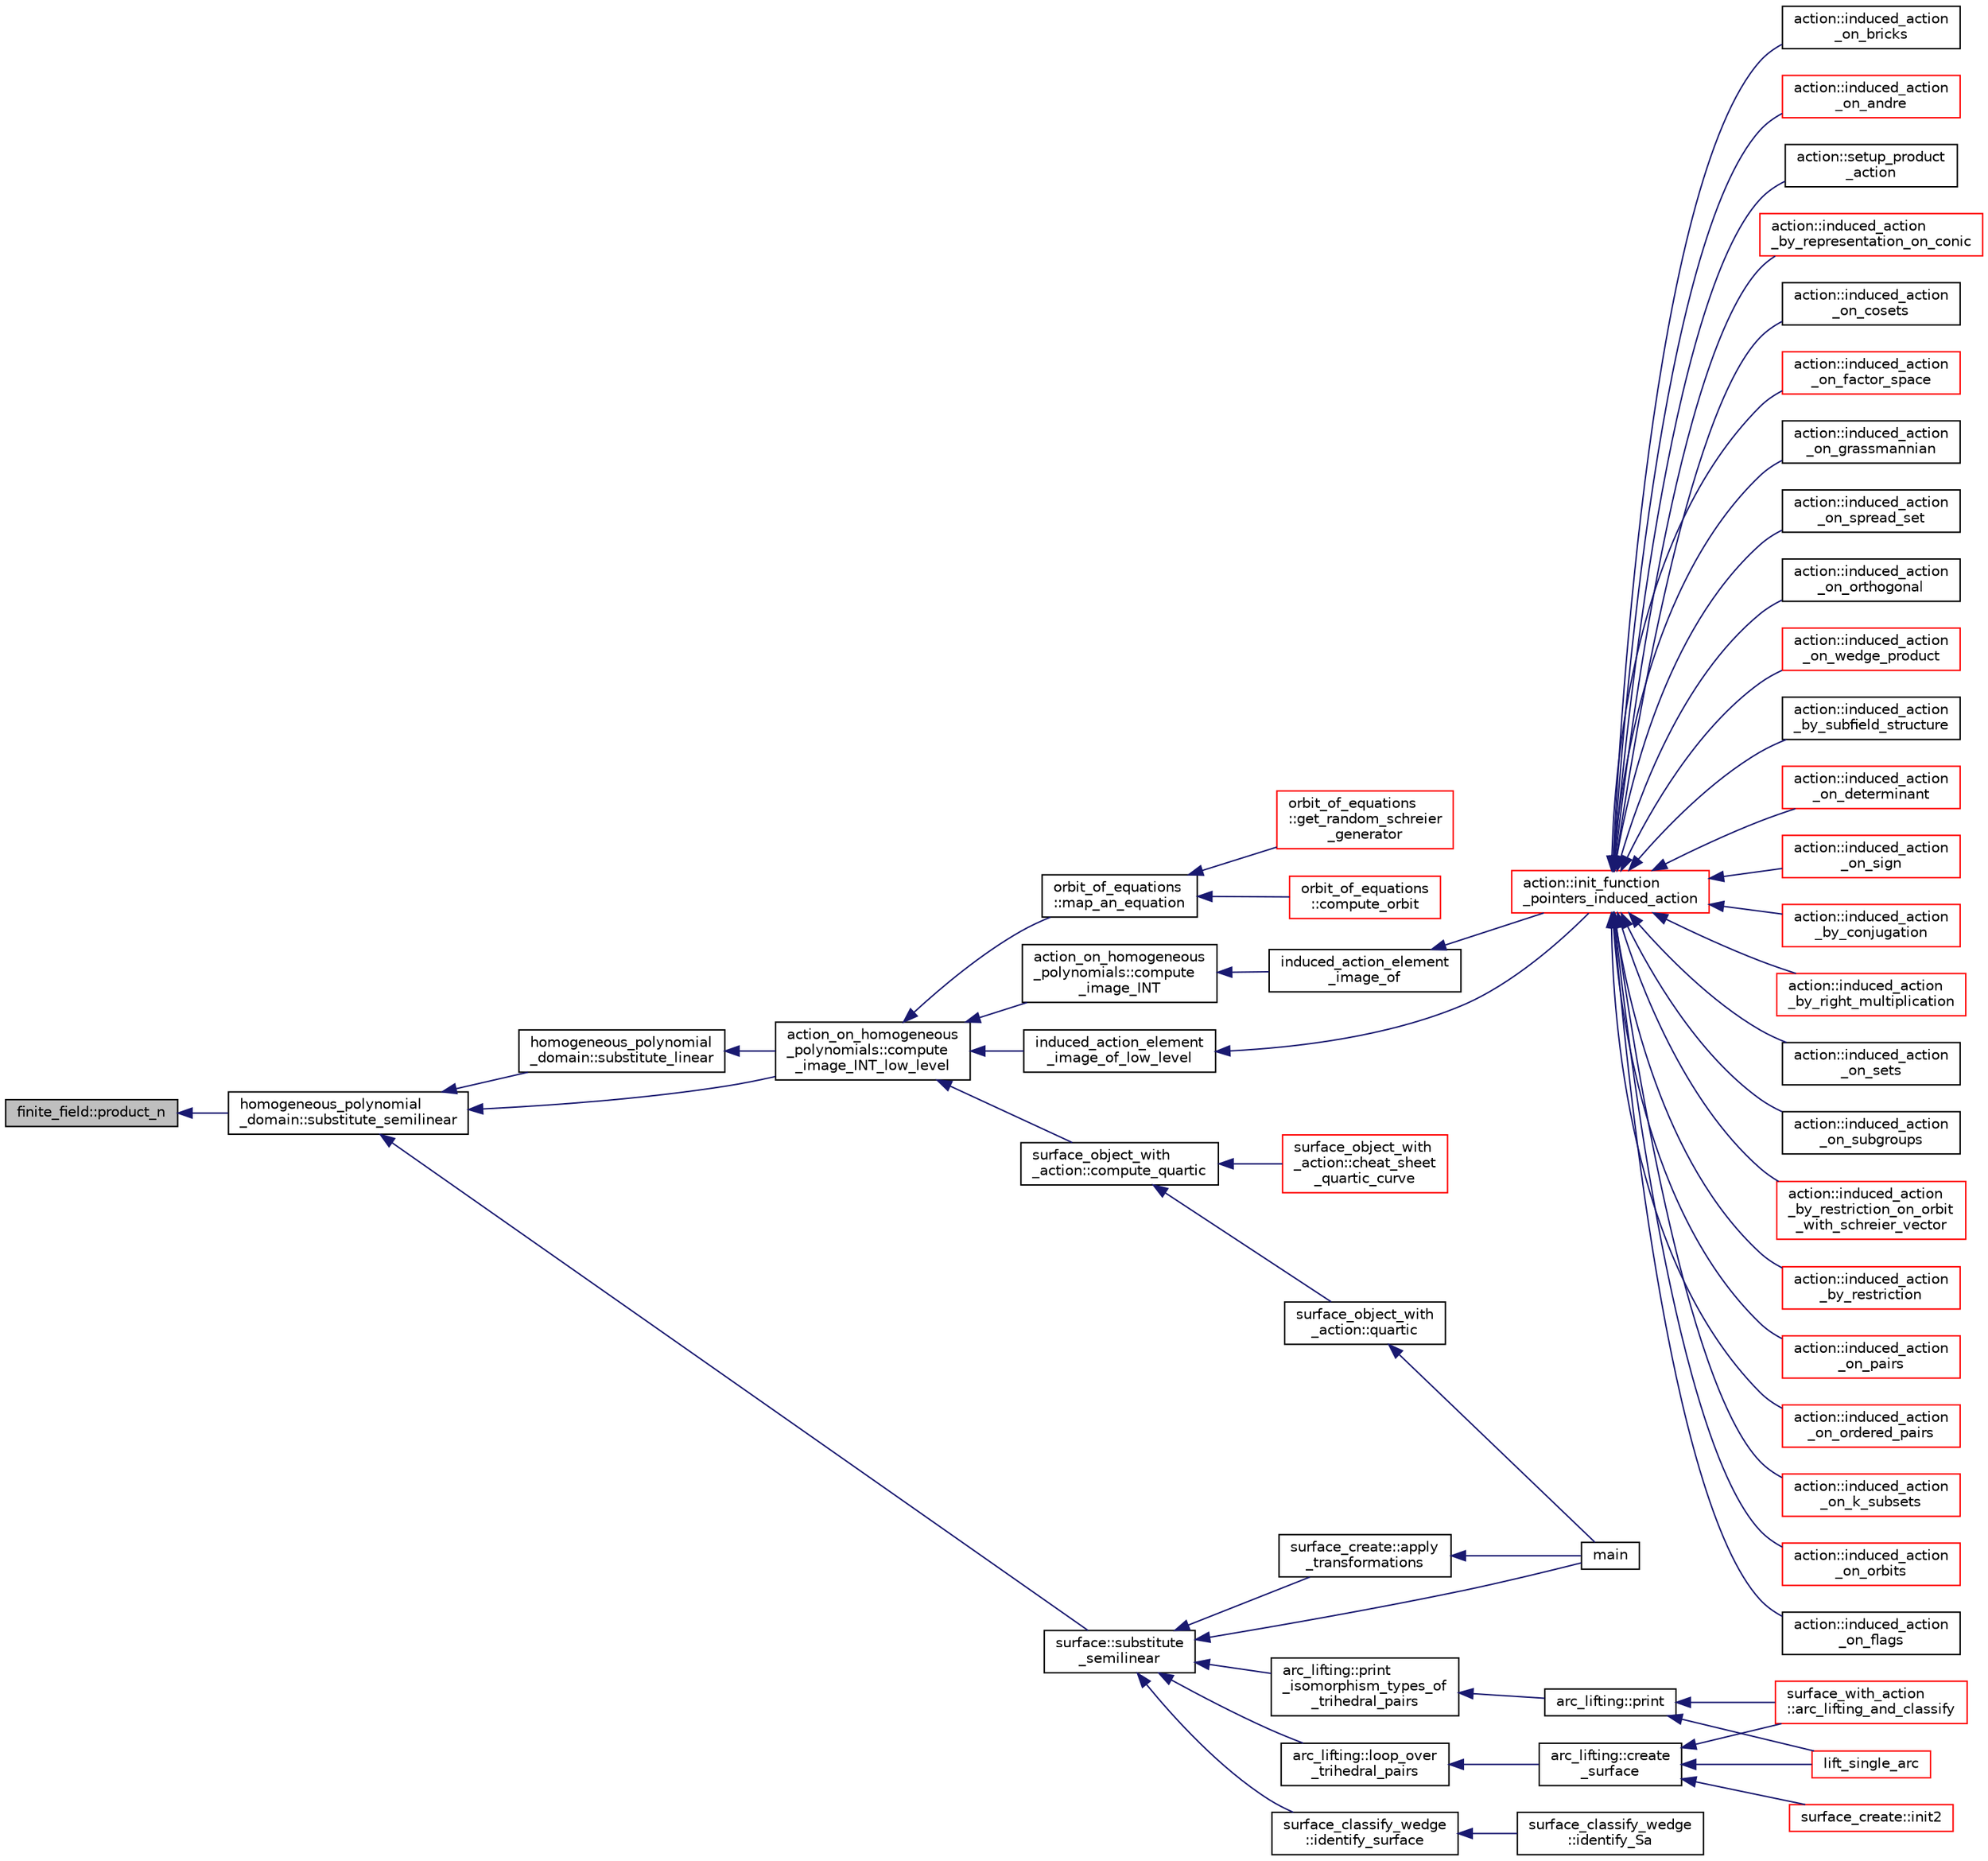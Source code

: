 digraph "finite_field::product_n"
{
  edge [fontname="Helvetica",fontsize="10",labelfontname="Helvetica",labelfontsize="10"];
  node [fontname="Helvetica",fontsize="10",shape=record];
  rankdir="LR";
  Node16856 [label="finite_field::product_n",height=0.2,width=0.4,color="black", fillcolor="grey75", style="filled", fontcolor="black"];
  Node16856 -> Node16857 [dir="back",color="midnightblue",fontsize="10",style="solid",fontname="Helvetica"];
  Node16857 [label="homogeneous_polynomial\l_domain::substitute_semilinear",height=0.2,width=0.4,color="black", fillcolor="white", style="filled",URL="$d2/da7/classhomogeneous__polynomial__domain.html#ae16fefaacc3385f9f385d1dd6df7ea4d"];
  Node16857 -> Node16858 [dir="back",color="midnightblue",fontsize="10",style="solid",fontname="Helvetica"];
  Node16858 [label="homogeneous_polynomial\l_domain::substitute_linear",height=0.2,width=0.4,color="black", fillcolor="white", style="filled",URL="$d2/da7/classhomogeneous__polynomial__domain.html#a236cbf545622995b80f5eb10a9f86c31"];
  Node16858 -> Node16859 [dir="back",color="midnightblue",fontsize="10",style="solid",fontname="Helvetica"];
  Node16859 [label="action_on_homogeneous\l_polynomials::compute\l_image_INT_low_level",height=0.2,width=0.4,color="black", fillcolor="white", style="filled",URL="$d5/dd4/classaction__on__homogeneous__polynomials.html#af4370de2c8dcb590c4b186457881f038"];
  Node16859 -> Node16860 [dir="back",color="midnightblue",fontsize="10",style="solid",fontname="Helvetica"];
  Node16860 [label="induced_action_element\l_image_of_low_level",height=0.2,width=0.4,color="black", fillcolor="white", style="filled",URL="$d3/d27/interface_8_c.html#aa4bc5f68829829d9a41223c260c658c5"];
  Node16860 -> Node16861 [dir="back",color="midnightblue",fontsize="10",style="solid",fontname="Helvetica"];
  Node16861 [label="action::init_function\l_pointers_induced_action",height=0.2,width=0.4,color="red", fillcolor="white", style="filled",URL="$d2/d86/classaction.html#a3b9287d084b24f7a3b9532a7589c58de"];
  Node16861 -> Node16862 [dir="back",color="midnightblue",fontsize="10",style="solid",fontname="Helvetica"];
  Node16862 [label="action::induced_action\l_by_representation_on_conic",height=0.2,width=0.4,color="red", fillcolor="white", style="filled",URL="$d2/d86/classaction.html#a228538e3f07bc186db8eb5da8b90f617"];
  Node16861 -> Node16870 [dir="back",color="midnightblue",fontsize="10",style="solid",fontname="Helvetica"];
  Node16870 [label="action::induced_action\l_on_cosets",height=0.2,width=0.4,color="black", fillcolor="white", style="filled",URL="$d2/d86/classaction.html#acbdff5ffed42af6a01f07dffb2787237"];
  Node16861 -> Node16871 [dir="back",color="midnightblue",fontsize="10",style="solid",fontname="Helvetica"];
  Node16871 [label="action::induced_action\l_on_factor_space",height=0.2,width=0.4,color="red", fillcolor="white", style="filled",URL="$d2/d86/classaction.html#af501ff2aa74fb6049bee5c01cd8b909b"];
  Node16861 -> Node16953 [dir="back",color="midnightblue",fontsize="10",style="solid",fontname="Helvetica"];
  Node16953 [label="action::induced_action\l_on_grassmannian",height=0.2,width=0.4,color="black", fillcolor="white", style="filled",URL="$d2/d86/classaction.html#a295b730ecc0b0bf30f714094fef956ea"];
  Node16861 -> Node16954 [dir="back",color="midnightblue",fontsize="10",style="solid",fontname="Helvetica"];
  Node16954 [label="action::induced_action\l_on_spread_set",height=0.2,width=0.4,color="black", fillcolor="white", style="filled",URL="$d2/d86/classaction.html#a7c5839c650592f083dc850d81ed05a5b"];
  Node16861 -> Node16955 [dir="back",color="midnightblue",fontsize="10",style="solid",fontname="Helvetica"];
  Node16955 [label="action::induced_action\l_on_orthogonal",height=0.2,width=0.4,color="black", fillcolor="white", style="filled",URL="$d2/d86/classaction.html#a4f191cee643a81d7f18a4d729084e945"];
  Node16861 -> Node16956 [dir="back",color="midnightblue",fontsize="10",style="solid",fontname="Helvetica"];
  Node16956 [label="action::induced_action\l_on_wedge_product",height=0.2,width=0.4,color="red", fillcolor="white", style="filled",URL="$d2/d86/classaction.html#af13a5da25b8e8597ab695edff222fb6a"];
  Node16861 -> Node16958 [dir="back",color="midnightblue",fontsize="10",style="solid",fontname="Helvetica"];
  Node16958 [label="action::induced_action\l_by_subfield_structure",height=0.2,width=0.4,color="black", fillcolor="white", style="filled",URL="$d2/d86/classaction.html#add42951bdab176ceed6cc4af05dfa948"];
  Node16861 -> Node16959 [dir="back",color="midnightblue",fontsize="10",style="solid",fontname="Helvetica"];
  Node16959 [label="action::induced_action\l_on_determinant",height=0.2,width=0.4,color="red", fillcolor="white", style="filled",URL="$d2/d86/classaction.html#aa6b9d3c2ded2cae185ee31f2200ad0b5"];
  Node16861 -> Node16962 [dir="back",color="midnightblue",fontsize="10",style="solid",fontname="Helvetica"];
  Node16962 [label="action::induced_action\l_on_sign",height=0.2,width=0.4,color="red", fillcolor="white", style="filled",URL="$d2/d86/classaction.html#ab17b07971b94eae7c5efa21b33f643f1"];
  Node16861 -> Node16964 [dir="back",color="midnightblue",fontsize="10",style="solid",fontname="Helvetica"];
  Node16964 [label="action::induced_action\l_by_conjugation",height=0.2,width=0.4,color="red", fillcolor="white", style="filled",URL="$d2/d86/classaction.html#a45fb7703c6acac791acdcde339d21cc2"];
  Node16861 -> Node16972 [dir="back",color="midnightblue",fontsize="10",style="solid",fontname="Helvetica"];
  Node16972 [label="action::induced_action\l_by_right_multiplication",height=0.2,width=0.4,color="red", fillcolor="white", style="filled",URL="$d2/d86/classaction.html#aafa2818d9d98046507e2754938be0c04"];
  Node16861 -> Node16975 [dir="back",color="midnightblue",fontsize="10",style="solid",fontname="Helvetica"];
  Node16975 [label="action::induced_action\l_on_sets",height=0.2,width=0.4,color="black", fillcolor="white", style="filled",URL="$d2/d86/classaction.html#a09639acee6b88644c103b17050cc32f1"];
  Node16861 -> Node16976 [dir="back",color="midnightblue",fontsize="10",style="solid",fontname="Helvetica"];
  Node16976 [label="action::induced_action\l_on_subgroups",height=0.2,width=0.4,color="black", fillcolor="white", style="filled",URL="$d2/d86/classaction.html#ad0de7ea45a2a73c1b8e0f52ee3ce4610"];
  Node16861 -> Node16977 [dir="back",color="midnightblue",fontsize="10",style="solid",fontname="Helvetica"];
  Node16977 [label="action::induced_action\l_by_restriction_on_orbit\l_with_schreier_vector",height=0.2,width=0.4,color="red", fillcolor="white", style="filled",URL="$d2/d86/classaction.html#ad3ddab72625d9bebe7ac8eaef488cf4c"];
  Node16861 -> Node16979 [dir="back",color="midnightblue",fontsize="10",style="solid",fontname="Helvetica"];
  Node16979 [label="action::induced_action\l_by_restriction",height=0.2,width=0.4,color="red", fillcolor="white", style="filled",URL="$d2/d86/classaction.html#a37c21f74a97c921d882a308370c06357"];
  Node16861 -> Node17019 [dir="back",color="midnightblue",fontsize="10",style="solid",fontname="Helvetica"];
  Node17019 [label="action::induced_action\l_on_pairs",height=0.2,width=0.4,color="red", fillcolor="white", style="filled",URL="$d2/d86/classaction.html#a4b01c7b3cc749218e9dbd84b9fed90b3"];
  Node16861 -> Node17021 [dir="back",color="midnightblue",fontsize="10",style="solid",fontname="Helvetica"];
  Node17021 [label="action::induced_action\l_on_ordered_pairs",height=0.2,width=0.4,color="red", fillcolor="white", style="filled",URL="$d2/d86/classaction.html#ad290e0cc115881e0b9ddab7f7071975e"];
  Node16861 -> Node17022 [dir="back",color="midnightblue",fontsize="10",style="solid",fontname="Helvetica"];
  Node17022 [label="action::induced_action\l_on_k_subsets",height=0.2,width=0.4,color="red", fillcolor="white", style="filled",URL="$d2/d86/classaction.html#a2eb6058853cffc4c099099e07ecbe612"];
  Node16861 -> Node17024 [dir="back",color="midnightblue",fontsize="10",style="solid",fontname="Helvetica"];
  Node17024 [label="action::induced_action\l_on_orbits",height=0.2,width=0.4,color="red", fillcolor="white", style="filled",URL="$d2/d86/classaction.html#a875913e4919877fe3dcae039ce44d7d8"];
  Node16861 -> Node17028 [dir="back",color="midnightblue",fontsize="10",style="solid",fontname="Helvetica"];
  Node17028 [label="action::induced_action\l_on_flags",height=0.2,width=0.4,color="black", fillcolor="white", style="filled",URL="$d2/d86/classaction.html#afb1ac2fda2a79462e38c133330982341"];
  Node16861 -> Node17029 [dir="back",color="midnightblue",fontsize="10",style="solid",fontname="Helvetica"];
  Node17029 [label="action::induced_action\l_on_bricks",height=0.2,width=0.4,color="black", fillcolor="white", style="filled",URL="$d2/d86/classaction.html#a71c71472fda2eefb125cd852d5feb306"];
  Node16861 -> Node17030 [dir="back",color="midnightblue",fontsize="10",style="solid",fontname="Helvetica"];
  Node17030 [label="action::induced_action\l_on_andre",height=0.2,width=0.4,color="red", fillcolor="white", style="filled",URL="$d2/d86/classaction.html#a917efe5d7ae49b86dbf397540939fea4"];
  Node16861 -> Node17032 [dir="back",color="midnightblue",fontsize="10",style="solid",fontname="Helvetica"];
  Node17032 [label="action::setup_product\l_action",height=0.2,width=0.4,color="black", fillcolor="white", style="filled",URL="$d2/d86/classaction.html#a35c717fb546189c007a89bb7b133e2f6"];
  Node16859 -> Node17071 [dir="back",color="midnightblue",fontsize="10",style="solid",fontname="Helvetica"];
  Node17071 [label="action_on_homogeneous\l_polynomials::compute\l_image_INT",height=0.2,width=0.4,color="black", fillcolor="white", style="filled",URL="$d5/dd4/classaction__on__homogeneous__polynomials.html#a84c216eed330590e9ede771b560869ac"];
  Node17071 -> Node17072 [dir="back",color="midnightblue",fontsize="10",style="solid",fontname="Helvetica"];
  Node17072 [label="induced_action_element\l_image_of",height=0.2,width=0.4,color="black", fillcolor="white", style="filled",URL="$d3/d27/interface_8_c.html#a821850d6c3988dd122de0489cd36f0f0"];
  Node17072 -> Node16861 [dir="back",color="midnightblue",fontsize="10",style="solid",fontname="Helvetica"];
  Node16859 -> Node17073 [dir="back",color="midnightblue",fontsize="10",style="solid",fontname="Helvetica"];
  Node17073 [label="surface_object_with\l_action::compute_quartic",height=0.2,width=0.4,color="black", fillcolor="white", style="filled",URL="$db/d28/classsurface__object__with__action.html#a81b56bce88b110aa6b38cfd4dce46122"];
  Node17073 -> Node17074 [dir="back",color="midnightblue",fontsize="10",style="solid",fontname="Helvetica"];
  Node17074 [label="surface_object_with\l_action::quartic",height=0.2,width=0.4,color="black", fillcolor="white", style="filled",URL="$db/d28/classsurface__object__with__action.html#a0143b698eb050332a79ed95f7d274ada"];
  Node17074 -> Node16918 [dir="back",color="midnightblue",fontsize="10",style="solid",fontname="Helvetica"];
  Node16918 [label="main",height=0.2,width=0.4,color="black", fillcolor="white", style="filled",URL="$d2/dfa/create__surface__main_8_c.html#a217dbf8b442f20279ea00b898af96f52"];
  Node17073 -> Node17075 [dir="back",color="midnightblue",fontsize="10",style="solid",fontname="Helvetica"];
  Node17075 [label="surface_object_with\l_action::cheat_sheet\l_quartic_curve",height=0.2,width=0.4,color="red", fillcolor="white", style="filled",URL="$db/d28/classsurface__object__with__action.html#a7f42e37fc76dd9b6b113e35c2b886b36"];
  Node16859 -> Node17077 [dir="back",color="midnightblue",fontsize="10",style="solid",fontname="Helvetica"];
  Node17077 [label="orbit_of_equations\l::map_an_equation",height=0.2,width=0.4,color="black", fillcolor="white", style="filled",URL="$dd/d23/classorbit__of__equations.html#a2e38752d8c03f4284edce9c6da70b956"];
  Node17077 -> Node17078 [dir="back",color="midnightblue",fontsize="10",style="solid",fontname="Helvetica"];
  Node17078 [label="orbit_of_equations\l::compute_orbit",height=0.2,width=0.4,color="red", fillcolor="white", style="filled",URL="$dd/d23/classorbit__of__equations.html#a2480fe1fbd00783f0bdaee6019a24b13"];
  Node17077 -> Node17080 [dir="back",color="midnightblue",fontsize="10",style="solid",fontname="Helvetica"];
  Node17080 [label="orbit_of_equations\l::get_random_schreier\l_generator",height=0.2,width=0.4,color="red", fillcolor="white", style="filled",URL="$dd/d23/classorbit__of__equations.html#a7c047be29a86d0afa0278750182c4617"];
  Node16857 -> Node17082 [dir="back",color="midnightblue",fontsize="10",style="solid",fontname="Helvetica"];
  Node17082 [label="surface::substitute\l_semilinear",height=0.2,width=0.4,color="black", fillcolor="white", style="filled",URL="$d5/d88/classsurface.html#a7b34e4c561adbe664a4b0ba6711df457"];
  Node17082 -> Node16918 [dir="back",color="midnightblue",fontsize="10",style="solid",fontname="Helvetica"];
  Node17082 -> Node17083 [dir="back",color="midnightblue",fontsize="10",style="solid",fontname="Helvetica"];
  Node17083 [label="arc_lifting::loop_over\l_trihedral_pairs",height=0.2,width=0.4,color="black", fillcolor="white", style="filled",URL="$dc/db7/classarc__lifting.html#a30126f5ed4126d604c191aa4d1f7505a"];
  Node17083 -> Node17084 [dir="back",color="midnightblue",fontsize="10",style="solid",fontname="Helvetica"];
  Node17084 [label="arc_lifting::create\l_surface",height=0.2,width=0.4,color="black", fillcolor="white", style="filled",URL="$dc/db7/classarc__lifting.html#a2b1fd46281de9ff3fef00fc122d39b2b"];
  Node17084 -> Node17085 [dir="back",color="midnightblue",fontsize="10",style="solid",fontname="Helvetica"];
  Node17085 [label="lift_single_arc",height=0.2,width=0.4,color="red", fillcolor="white", style="filled",URL="$d6/dc3/arc__lifting__main_8_c.html#a0bdc148f70112959722a40cf9758d54b"];
  Node17084 -> Node16915 [dir="back",color="midnightblue",fontsize="10",style="solid",fontname="Helvetica"];
  Node16915 [label="surface_create::init2",height=0.2,width=0.4,color="red", fillcolor="white", style="filled",URL="$de/da4/classsurface__create.html#a0d600640f7dd62d5a6c36443effdab59"];
  Node17084 -> Node17086 [dir="back",color="midnightblue",fontsize="10",style="solid",fontname="Helvetica"];
  Node17086 [label="surface_with_action\l::arc_lifting_and_classify",height=0.2,width=0.4,color="red", fillcolor="white", style="filled",URL="$d8/df9/classsurface__with__action.html#a62a3948f830c59e09ef94937650a07a4"];
  Node17082 -> Node17087 [dir="back",color="midnightblue",fontsize="10",style="solid",fontname="Helvetica"];
  Node17087 [label="arc_lifting::print\l_isomorphism_types_of\l_trihedral_pairs",height=0.2,width=0.4,color="black", fillcolor="white", style="filled",URL="$dc/db7/classarc__lifting.html#ac2ea90f2acf97c870a7f46f7b125b8b7"];
  Node17087 -> Node17088 [dir="back",color="midnightblue",fontsize="10",style="solid",fontname="Helvetica"];
  Node17088 [label="arc_lifting::print",height=0.2,width=0.4,color="black", fillcolor="white", style="filled",URL="$dc/db7/classarc__lifting.html#ae1609cb80720bc005f0fc3ea65150185"];
  Node17088 -> Node17085 [dir="back",color="midnightblue",fontsize="10",style="solid",fontname="Helvetica"];
  Node17088 -> Node17086 [dir="back",color="midnightblue",fontsize="10",style="solid",fontname="Helvetica"];
  Node17082 -> Node17089 [dir="back",color="midnightblue",fontsize="10",style="solid",fontname="Helvetica"];
  Node17089 [label="surface_classify_wedge\l::identify_surface",height=0.2,width=0.4,color="black", fillcolor="white", style="filled",URL="$d7/d5c/classsurface__classify__wedge.html#a0ee820a0324434792bd5362b4606de80"];
  Node17089 -> Node17090 [dir="back",color="midnightblue",fontsize="10",style="solid",fontname="Helvetica"];
  Node17090 [label="surface_classify_wedge\l::identify_Sa",height=0.2,width=0.4,color="black", fillcolor="white", style="filled",URL="$d7/d5c/classsurface__classify__wedge.html#a8fdc22ea1850bd4da28ace84adb055a6"];
  Node17082 -> Node17091 [dir="back",color="midnightblue",fontsize="10",style="solid",fontname="Helvetica"];
  Node17091 [label="surface_create::apply\l_transformations",height=0.2,width=0.4,color="black", fillcolor="white", style="filled",URL="$de/da4/classsurface__create.html#a880646331f352cb7112dbd4c56e5ac57"];
  Node17091 -> Node16918 [dir="back",color="midnightblue",fontsize="10",style="solid",fontname="Helvetica"];
  Node16857 -> Node16859 [dir="back",color="midnightblue",fontsize="10",style="solid",fontname="Helvetica"];
}
